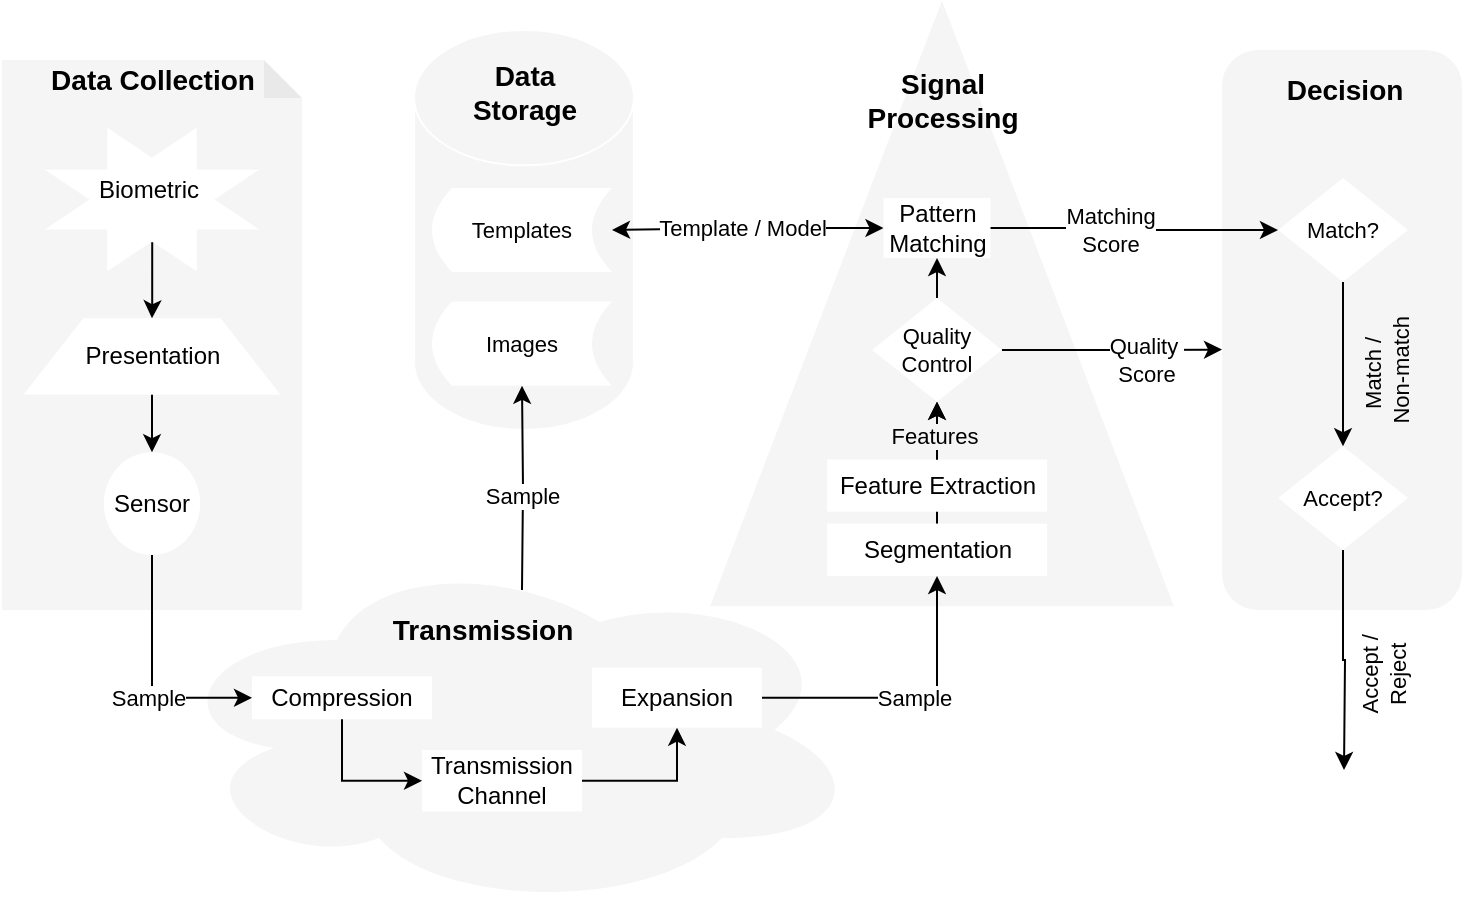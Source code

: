 <mxfile version="20.0.1" type="device"><diagram name="Page-1" id="822b0af5-4adb-64df-f703-e8dfc1f81529"><mxGraphModel dx="1422" dy="697" grid="1" gridSize="10" guides="1" tooltips="1" connect="1" arrows="1" fold="1" page="1" pageScale="1" pageWidth="1100" pageHeight="850" background="none" math="0" shadow="0"><root><mxCell id="0"/><mxCell id="1" parent="0"/><mxCell id="1PKz_9xUwSB6ZuEXGM5j-87" value="" style="group" vertex="1" connectable="0" parent="1"><mxGeometry x="140" y="164.33" width="730" height="454.67" as="geometry"/></mxCell><mxCell id="1PKz_9xUwSB6ZuEXGM5j-32" value="" style="group" vertex="1" connectable="0" parent="1PKz_9xUwSB6ZuEXGM5j-87"><mxGeometry x="80" y="274.67" width="350" height="180" as="geometry"/></mxCell><mxCell id="1PKz_9xUwSB6ZuEXGM5j-5" value="" style="ellipse;shape=cloud;whiteSpace=wrap;html=1;strokeColor=none;fillColor=#f5f5f5;fontColor=#333333;" vertex="1" parent="1PKz_9xUwSB6ZuEXGM5j-32"><mxGeometry width="350" height="180" as="geometry"/></mxCell><mxCell id="1PKz_9xUwSB6ZuEXGM5j-22" value="Compression" style="whiteSpace=wrap;html=1;strokeColor=none;" vertex="1" parent="1PKz_9xUwSB6ZuEXGM5j-32"><mxGeometry x="45" y="63.12" width="90" height="21.5" as="geometry"/></mxCell><mxCell id="1PKz_9xUwSB6ZuEXGM5j-24" value="Transmission Channel" style="whiteSpace=wrap;html=1;strokeColor=none;" vertex="1" parent="1PKz_9xUwSB6ZuEXGM5j-32"><mxGeometry x="130" y="100" width="80" height="30.75" as="geometry"/></mxCell><mxCell id="1PKz_9xUwSB6ZuEXGM5j-25" value="" style="edgeStyle=orthogonalEdgeStyle;rounded=0;orthogonalLoop=1;jettySize=auto;html=1;entryX=0;entryY=0.5;entryDx=0;entryDy=0;" edge="1" parent="1PKz_9xUwSB6ZuEXGM5j-32" source="1PKz_9xUwSB6ZuEXGM5j-22" target="1PKz_9xUwSB6ZuEXGM5j-24"><mxGeometry relative="1" as="geometry"/></mxCell><mxCell id="1PKz_9xUwSB6ZuEXGM5j-27" value="Expansion" style="whiteSpace=wrap;html=1;strokeColor=none;" vertex="1" parent="1PKz_9xUwSB6ZuEXGM5j-32"><mxGeometry x="215" y="58.87" width="85" height="30" as="geometry"/></mxCell><mxCell id="1PKz_9xUwSB6ZuEXGM5j-28" value="" style="edgeStyle=orthogonalEdgeStyle;rounded=0;orthogonalLoop=1;jettySize=auto;html=1;exitX=1;exitY=0.5;exitDx=0;exitDy=0;" edge="1" parent="1PKz_9xUwSB6ZuEXGM5j-32" source="1PKz_9xUwSB6ZuEXGM5j-24" target="1PKz_9xUwSB6ZuEXGM5j-27"><mxGeometry relative="1" as="geometry"/></mxCell><mxCell id="1PKz_9xUwSB6ZuEXGM5j-31" value="&lt;span style=&quot;&quot;&gt;Transmission&lt;/span&gt;" style="text;html=1;align=center;verticalAlign=middle;resizable=0;points=[];autosize=1;strokeColor=none;fillColor=none;fontStyle=1;fontSize=14;" vertex="1" parent="1PKz_9xUwSB6ZuEXGM5j-32"><mxGeometry x="105" y="30" width="110" height="20" as="geometry"/></mxCell><mxCell id="1PKz_9xUwSB6ZuEXGM5j-33" value="" style="group;strokeWidth=1;strokeColor=#FFFFFF;" vertex="1" connectable="0" parent="1PKz_9xUwSB6ZuEXGM5j-87"><mxGeometry y="29.67" width="150" height="275" as="geometry"/></mxCell><mxCell id="1PKz_9xUwSB6ZuEXGM5j-3" value="" style="shape=note;whiteSpace=wrap;html=1;backgroundOutline=1;darkOpacity=0.05;fillColor=#f5f5f5;fontColor=#333333;strokeColor=none;size=19;" vertex="1" parent="1PKz_9xUwSB6ZuEXGM5j-33"><mxGeometry width="150" height="275" as="geometry"/></mxCell><mxCell id="1PKz_9xUwSB6ZuEXGM5j-4" value="Data Collection" style="text;html=1;align=center;verticalAlign=middle;resizable=0;points=[];autosize=1;strokeColor=none;fillColor=none;fontStyle=1;fontSize=14;" vertex="1" parent="1PKz_9xUwSB6ZuEXGM5j-33"><mxGeometry x="15" width="120" height="20" as="geometry"/></mxCell><mxCell id="1PKz_9xUwSB6ZuEXGM5j-10" value="" style="group;strokeColor=none;" vertex="1" connectable="0" parent="1PKz_9xUwSB6ZuEXGM5j-33"><mxGeometry x="21.429" y="33.913" width="107.143" height="71.739" as="geometry"/></mxCell><mxCell id="1PKz_9xUwSB6ZuEXGM5j-11" value="" style="group" vertex="1" connectable="0" parent="1PKz_9xUwSB6ZuEXGM5j-10"><mxGeometry width="107.143" height="71.739" as="geometry"/></mxCell><mxCell id="1PKz_9xUwSB6ZuEXGM5j-7" value="" style="verticalLabelPosition=bottom;verticalAlign=top;html=1;shape=mxgraph.basic.8_point_star;strokeColor=none;" vertex="1" parent="1PKz_9xUwSB6ZuEXGM5j-11"><mxGeometry width="107.143" height="71.739" as="geometry"/></mxCell><mxCell id="1PKz_9xUwSB6ZuEXGM5j-9" value="Biometric" style="text;html=1;align=center;verticalAlign=middle;resizable=0;points=[];autosize=1;strokeColor=none;fillColor=none;" vertex="1" parent="1PKz_9xUwSB6ZuEXGM5j-11"><mxGeometry x="16.071" y="21.518" width="70" height="20" as="geometry"/></mxCell><mxCell id="1PKz_9xUwSB6ZuEXGM5j-16" value="Presentation" style="shape=trapezoid;perimeter=trapezoidPerimeter;whiteSpace=wrap;html=1;fixedSize=1;size=30;strokeColor=none;" vertex="1" parent="1PKz_9xUwSB6ZuEXGM5j-33"><mxGeometry x="10.714" y="129.13" width="128.571" height="38.261" as="geometry"/></mxCell><mxCell id="1PKz_9xUwSB6ZuEXGM5j-17" value="" style="edgeStyle=orthogonalEdgeStyle;rounded=0;orthogonalLoop=1;jettySize=auto;html=1;exitX=0.501;exitY=0.798;exitDx=0;exitDy=0;exitPerimeter=0;" edge="1" parent="1PKz_9xUwSB6ZuEXGM5j-33" source="1PKz_9xUwSB6ZuEXGM5j-7" target="1PKz_9xUwSB6ZuEXGM5j-16"><mxGeometry relative="1" as="geometry"><mxPoint x="75" y="106" as="sourcePoint"/></mxGeometry></mxCell><mxCell id="1PKz_9xUwSB6ZuEXGM5j-18" value="Sensor" style="ellipse;whiteSpace=wrap;html=1;strokeColor=none;" vertex="1" parent="1PKz_9xUwSB6ZuEXGM5j-33"><mxGeometry x="50.893" y="196.087" width="48.214" height="51.413" as="geometry"/></mxCell><mxCell id="1PKz_9xUwSB6ZuEXGM5j-19" value="" style="edgeStyle=orthogonalEdgeStyle;rounded=0;orthogonalLoop=1;jettySize=auto;html=1;" edge="1" parent="1PKz_9xUwSB6ZuEXGM5j-33" source="1PKz_9xUwSB6ZuEXGM5j-16" target="1PKz_9xUwSB6ZuEXGM5j-18"><mxGeometry relative="1" as="geometry"/></mxCell><mxCell id="1PKz_9xUwSB6ZuEXGM5j-23" value="" style="edgeStyle=orthogonalEdgeStyle;rounded=0;orthogonalLoop=1;jettySize=auto;html=1;exitX=0.5;exitY=1;exitDx=0;exitDy=0;entryX=0;entryY=0.5;entryDx=0;entryDy=0;" edge="1" parent="1PKz_9xUwSB6ZuEXGM5j-87" source="1PKz_9xUwSB6ZuEXGM5j-18" target="1PKz_9xUwSB6ZuEXGM5j-22"><mxGeometry relative="1" as="geometry"/></mxCell><mxCell id="1PKz_9xUwSB6ZuEXGM5j-41" value="Sample" style="edgeLabel;html=1;align=center;verticalAlign=middle;resizable=0;points=[];fontSize=11;fontFamily=Helvetica;fontColor=default;" vertex="1" connectable="0" parent="1PKz_9xUwSB6ZuEXGM5j-23"><mxGeometry x="0.107" y="1" relative="1" as="geometry"><mxPoint x="-3" y="4" as="offset"/></mxGeometry></mxCell><mxCell id="1PKz_9xUwSB6ZuEXGM5j-44" value="" style="group" vertex="1" connectable="0" parent="1PKz_9xUwSB6ZuEXGM5j-87"><mxGeometry x="206" y="14.67" width="110" height="200" as="geometry"/></mxCell><mxCell id="1PKz_9xUwSB6ZuEXGM5j-34" value="" style="shape=cylinder3;whiteSpace=wrap;html=1;boundedLbl=1;backgroundOutline=1;size=33.828;fontFamily=Helvetica;fontSize=11;fontColor=#333333;strokeColor=#FFFFFF;strokeWidth=1;fillColor=#f5f5f5;" vertex="1" parent="1PKz_9xUwSB6ZuEXGM5j-44"><mxGeometry width="110" height="200" as="geometry"/></mxCell><mxCell id="1PKz_9xUwSB6ZuEXGM5j-35" value="&lt;span style=&quot;&quot;&gt;Data &lt;br&gt;Storage&lt;br&gt;&lt;/span&gt;" style="text;html=1;align=center;verticalAlign=middle;resizable=0;points=[];autosize=1;strokeColor=none;fillColor=none;fontStyle=1;fontSize=14;" vertex="1" parent="1PKz_9xUwSB6ZuEXGM5j-44"><mxGeometry x="20" y="10.526" width="70" height="40" as="geometry"/></mxCell><mxCell id="1PKz_9xUwSB6ZuEXGM5j-36" value="Templates" style="shape=dataStorage;whiteSpace=wrap;html=1;fixedSize=1;fontFamily=Helvetica;fontSize=11;strokeWidth=1;strokeColor=none;size=10;" vertex="1" parent="1PKz_9xUwSB6ZuEXGM5j-44"><mxGeometry x="9" y="78.945" width="90" height="42.105" as="geometry"/></mxCell><mxCell id="1PKz_9xUwSB6ZuEXGM5j-37" value="Images" style="shape=dataStorage;whiteSpace=wrap;html=1;fixedSize=1;fontFamily=Helvetica;fontSize=11;strokeWidth=1;strokeColor=none;size=10;" vertex="1" parent="1PKz_9xUwSB6ZuEXGM5j-44"><mxGeometry x="9" y="135.789" width="90" height="42.105" as="geometry"/></mxCell><mxCell id="1PKz_9xUwSB6ZuEXGM5j-42" value="" style="edgeStyle=orthogonalEdgeStyle;rounded=0;orthogonalLoop=1;jettySize=auto;html=1;entryX=0.5;entryY=1;entryDx=0;entryDy=0;" edge="1" parent="1PKz_9xUwSB6ZuEXGM5j-87" target="1PKz_9xUwSB6ZuEXGM5j-37"><mxGeometry relative="1" as="geometry"><mxPoint x="260" y="294.67" as="sourcePoint"/><mxPoint x="490" y="296.165" as="targetPoint"/></mxGeometry></mxCell><mxCell id="1PKz_9xUwSB6ZuEXGM5j-43" value="Sample" style="edgeLabel;html=1;align=center;verticalAlign=middle;resizable=0;points=[];fontSize=11;fontFamily=Helvetica;fontColor=default;" vertex="1" connectable="0" parent="1PKz_9xUwSB6ZuEXGM5j-42"><mxGeometry x="0.107" y="1" relative="1" as="geometry"><mxPoint x="1" y="9" as="offset"/></mxGeometry></mxCell><mxCell id="1PKz_9xUwSB6ZuEXGM5j-70" value="" style="whiteSpace=wrap;html=1;fontSize=11;strokeColor=none;strokeWidth=1;fillColor=#f5f5f5;fontColor=#333333;rounded=1;" vertex="1" parent="1PKz_9xUwSB6ZuEXGM5j-87"><mxGeometry x="610" y="24.67" width="120" height="280" as="geometry"/></mxCell><mxCell id="1PKz_9xUwSB6ZuEXGM5j-72" value="&lt;span style=&quot;&quot;&gt;Decision&lt;br&gt;&lt;/span&gt;" style="text;html=1;align=center;verticalAlign=middle;resizable=0;points=[];autosize=1;strokeColor=none;fillColor=none;fontStyle=1;fontSize=14;" vertex="1" parent="1PKz_9xUwSB6ZuEXGM5j-87"><mxGeometry x="635.5" y="34.67" width="70" height="20" as="geometry"/></mxCell><mxCell id="1PKz_9xUwSB6ZuEXGM5j-74" value="" style="group" vertex="1" connectable="0" parent="1PKz_9xUwSB6ZuEXGM5j-87"><mxGeometry x="354.06" width="231.88" height="302.8" as="geometry"/></mxCell><mxCell id="1PKz_9xUwSB6ZuEXGM5j-45" value="" style="triangle;whiteSpace=wrap;html=1;fontFamily=Helvetica;fontSize=11;fontColor=#333333;strokeColor=none;strokeWidth=1;rotation=-90;fillColor=#f5f5f5;" vertex="1" parent="1PKz_9xUwSB6ZuEXGM5j-74"><mxGeometry x="-35.46" y="35.46" width="302.8" height="231.88" as="geometry"/></mxCell><mxCell id="1PKz_9xUwSB6ZuEXGM5j-48" value="&lt;span style=&quot;&quot;&gt;Signal&lt;br&gt;Processing&lt;br&gt;&lt;/span&gt;" style="text;html=1;align=center;verticalAlign=middle;resizable=0;points=[];autosize=1;strokeColor=none;fillColor=none;fontStyle=1;fontSize=14;" vertex="1" parent="1PKz_9xUwSB6ZuEXGM5j-74"><mxGeometry x="70.94" y="29.67" width="90" height="40" as="geometry"/></mxCell><mxCell id="1PKz_9xUwSB6ZuEXGM5j-49" value="Pattern&lt;br&gt;Matching" style="whiteSpace=wrap;html=1;strokeColor=none;" vertex="1" parent="1PKz_9xUwSB6ZuEXGM5j-74"><mxGeometry x="86.67" y="98.67" width="53.54" height="30" as="geometry"/></mxCell><mxCell id="1PKz_9xUwSB6ZuEXGM5j-75" value="" style="edgeStyle=orthogonalEdgeStyle;shape=connector;rounded=0;orthogonalLoop=1;jettySize=auto;html=1;labelBackgroundColor=default;fontFamily=Helvetica;fontSize=11;fontColor=default;startArrow=none;startFill=0;endArrow=classic;endFill=1;strokeColor=default;" edge="1" parent="1PKz_9xUwSB6ZuEXGM5j-74" source="1PKz_9xUwSB6ZuEXGM5j-53" target="1PKz_9xUwSB6ZuEXGM5j-67"><mxGeometry relative="1" as="geometry"/></mxCell><mxCell id="1PKz_9xUwSB6ZuEXGM5j-53" value="Segmentation" style="whiteSpace=wrap;html=1;strokeColor=none;" vertex="1" parent="1PKz_9xUwSB6ZuEXGM5j-74"><mxGeometry x="58.44" y="261.55" width="110" height="26.13" as="geometry"/></mxCell><mxCell id="1PKz_9xUwSB6ZuEXGM5j-58" value="Feature Extraction" style="whiteSpace=wrap;html=1;strokeColor=none;" vertex="1" parent="1PKz_9xUwSB6ZuEXGM5j-74"><mxGeometry x="58.44" y="229.41" width="110" height="26.13" as="geometry"/></mxCell><mxCell id="1PKz_9xUwSB6ZuEXGM5j-89" value="" style="edgeStyle=orthogonalEdgeStyle;shape=connector;rounded=0;orthogonalLoop=1;jettySize=auto;html=1;labelBackgroundColor=default;fontFamily=Helvetica;fontSize=11;fontColor=default;startArrow=none;startFill=0;endArrow=classic;endFill=1;strokeColor=default;" edge="1" parent="1PKz_9xUwSB6ZuEXGM5j-74" source="1PKz_9xUwSB6ZuEXGM5j-67" target="1PKz_9xUwSB6ZuEXGM5j-49"><mxGeometry relative="1" as="geometry"/></mxCell><mxCell id="1PKz_9xUwSB6ZuEXGM5j-67" value="Quality&lt;br&gt;Control" style="rhombus;whiteSpace=wrap;html=1;fontFamily=Helvetica;fontSize=11;fontColor=default;strokeColor=none;strokeWidth=1;" vertex="1" parent="1PKz_9xUwSB6ZuEXGM5j-74"><mxGeometry x="80.94" y="148.67" width="65" height="51.88" as="geometry"/></mxCell><mxCell id="1PKz_9xUwSB6ZuEXGM5j-68" value="Features" style="edgeStyle=orthogonalEdgeStyle;shape=connector;rounded=0;orthogonalLoop=1;jettySize=auto;html=1;labelBackgroundColor=#F5F5F5;fontFamily=Helvetica;fontSize=11;fontColor=default;startArrow=none;startFill=0;endArrow=classic;endFill=1;strokeColor=default;" edge="1" parent="1PKz_9xUwSB6ZuEXGM5j-74" source="1PKz_9xUwSB6ZuEXGM5j-58" target="1PKz_9xUwSB6ZuEXGM5j-67"><mxGeometry x="0.115" y="-2" relative="1" as="geometry"><mxPoint as="offset"/></mxGeometry></mxCell><mxCell id="1PKz_9xUwSB6ZuEXGM5j-54" value="" style="edgeStyle=orthogonalEdgeStyle;shape=connector;rounded=0;orthogonalLoop=1;jettySize=auto;html=1;labelBackgroundColor=default;fontFamily=Helvetica;fontSize=11;fontColor=default;endArrow=classic;strokeColor=default;" edge="1" parent="1PKz_9xUwSB6ZuEXGM5j-87" source="1PKz_9xUwSB6ZuEXGM5j-27" target="1PKz_9xUwSB6ZuEXGM5j-53"><mxGeometry relative="1" as="geometry"/></mxCell><mxCell id="1PKz_9xUwSB6ZuEXGM5j-64" value="Sample" style="edgeLabel;html=1;align=center;verticalAlign=middle;resizable=0;points=[];fontSize=11;fontFamily=Helvetica;fontColor=default;" vertex="1" connectable="0" parent="1PKz_9xUwSB6ZuEXGM5j-54"><mxGeometry x="0.127" y="-3" relative="1" as="geometry"><mxPoint x="-8" y="-3" as="offset"/></mxGeometry></mxCell><mxCell id="1PKz_9xUwSB6ZuEXGM5j-71" value="Quality&amp;nbsp;&lt;br&gt;Score" style="edgeStyle=orthogonalEdgeStyle;shape=connector;rounded=0;orthogonalLoop=1;jettySize=auto;html=1;labelBackgroundColor=default;fontFamily=Helvetica;fontSize=11;fontColor=default;startArrow=none;startFill=0;endArrow=classic;endFill=1;strokeColor=default;entryX=0;entryY=0.535;entryDx=0;entryDy=0;entryPerimeter=0;" edge="1" parent="1PKz_9xUwSB6ZuEXGM5j-87" source="1PKz_9xUwSB6ZuEXGM5j-67" target="1PKz_9xUwSB6ZuEXGM5j-70"><mxGeometry x="0.32" y="-5" relative="1" as="geometry"><mxPoint as="offset"/></mxGeometry></mxCell><mxCell id="1PKz_9xUwSB6ZuEXGM5j-76" value="" style="edgeStyle=orthogonalEdgeStyle;shape=connector;rounded=0;orthogonalLoop=1;jettySize=auto;html=1;labelBackgroundColor=default;fontFamily=Helvetica;fontSize=11;fontColor=default;startArrow=none;startFill=0;endArrow=classic;endFill=1;strokeColor=default;entryX=0;entryY=0.5;entryDx=0;entryDy=0;" edge="1" parent="1PKz_9xUwSB6ZuEXGM5j-87" source="1PKz_9xUwSB6ZuEXGM5j-49" target="1PKz_9xUwSB6ZuEXGM5j-79"><mxGeometry relative="1" as="geometry"><mxPoint x="580" y="99.67" as="targetPoint"/></mxGeometry></mxCell><mxCell id="1PKz_9xUwSB6ZuEXGM5j-84" value="Matching&lt;br&gt;Score" style="edgeLabel;html=1;align=center;verticalAlign=middle;resizable=0;points=[];fontSize=11;fontFamily=Helvetica;fontColor=default;" vertex="1" connectable="0" parent="1PKz_9xUwSB6ZuEXGM5j-76"><mxGeometry x="-0.184" y="-1" relative="1" as="geometry"><mxPoint as="offset"/></mxGeometry></mxCell><mxCell id="1PKz_9xUwSB6ZuEXGM5j-79" value="Match?" style="rhombus;whiteSpace=wrap;html=1;fontFamily=Helvetica;fontSize=11;fontColor=default;strokeColor=none;strokeWidth=1;" vertex="1" parent="1PKz_9xUwSB6ZuEXGM5j-87"><mxGeometry x="638" y="88.73" width="65" height="51.88" as="geometry"/></mxCell><mxCell id="1PKz_9xUwSB6ZuEXGM5j-82" value="" style="edgeStyle=orthogonalEdgeStyle;shape=connector;rounded=0;orthogonalLoop=1;jettySize=auto;html=1;labelBackgroundColor=default;fontFamily=Helvetica;fontSize=11;fontColor=default;startArrow=none;startFill=0;endArrow=classic;endFill=1;strokeColor=default;" edge="1" parent="1PKz_9xUwSB6ZuEXGM5j-87" source="1PKz_9xUwSB6ZuEXGM5j-80"><mxGeometry relative="1" as="geometry"><mxPoint x="671" y="384.67" as="targetPoint"/></mxGeometry></mxCell><mxCell id="1PKz_9xUwSB6ZuEXGM5j-83" value="Accept /&lt;br&gt;Reject" style="edgeLabel;html=1;align=center;verticalAlign=middle;resizable=0;points=[];fontSize=11;fontFamily=Helvetica;fontColor=default;horizontal=0;" vertex="1" connectable="0" parent="1PKz_9xUwSB6ZuEXGM5j-82"><mxGeometry x="0.227" y="-1" relative="1" as="geometry"><mxPoint x="20" y="-4" as="offset"/></mxGeometry></mxCell><mxCell id="1PKz_9xUwSB6ZuEXGM5j-80" value="Accept?" style="rhombus;whiteSpace=wrap;html=1;fontFamily=Helvetica;fontSize=11;fontColor=default;strokeColor=none;strokeWidth=1;" vertex="1" parent="1PKz_9xUwSB6ZuEXGM5j-87"><mxGeometry x="638" y="222.79" width="65" height="51.88" as="geometry"/></mxCell><mxCell id="1PKz_9xUwSB6ZuEXGM5j-85" value="" style="edgeStyle=orthogonalEdgeStyle;shape=connector;rounded=0;orthogonalLoop=1;jettySize=auto;html=1;labelBackgroundColor=default;fontFamily=Helvetica;fontSize=11;fontColor=default;startArrow=none;startFill=0;endArrow=classic;endFill=1;strokeColor=default;" edge="1" parent="1PKz_9xUwSB6ZuEXGM5j-87" source="1PKz_9xUwSB6ZuEXGM5j-79" target="1PKz_9xUwSB6ZuEXGM5j-80"><mxGeometry relative="1" as="geometry"/></mxCell><mxCell id="1PKz_9xUwSB6ZuEXGM5j-86" value="Match /&lt;br&gt;&amp;nbsp;Non-match" style="edgeLabel;html=1;align=center;verticalAlign=middle;resizable=0;points=[];fontSize=11;fontFamily=Helvetica;fontColor=default;labelBackgroundColor=#F5F5F5;horizontal=0;" vertex="1" connectable="0" parent="1PKz_9xUwSB6ZuEXGM5j-85"><mxGeometry x="-0.259" relative="1" as="geometry"><mxPoint x="22" y="16" as="offset"/></mxGeometry></mxCell><mxCell id="1PKz_9xUwSB6ZuEXGM5j-50" value="Template / Model" style="edgeStyle=orthogonalEdgeStyle;shape=connector;rounded=0;orthogonalLoop=1;jettySize=auto;html=1;labelBackgroundColor=default;fontFamily=Helvetica;fontSize=11;fontColor=default;endArrow=classic;strokeColor=default;startArrow=classic;startFill=1;" edge="1" parent="1PKz_9xUwSB6ZuEXGM5j-87" source="1PKz_9xUwSB6ZuEXGM5j-49" target="1PKz_9xUwSB6ZuEXGM5j-36"><mxGeometry x="0.048" y="-1" relative="1" as="geometry"><mxPoint x="330" y="44.67" as="targetPoint"/><Array as="points"/><mxPoint as="offset"/></mxGeometry></mxCell></root></mxGraphModel></diagram></mxfile>
